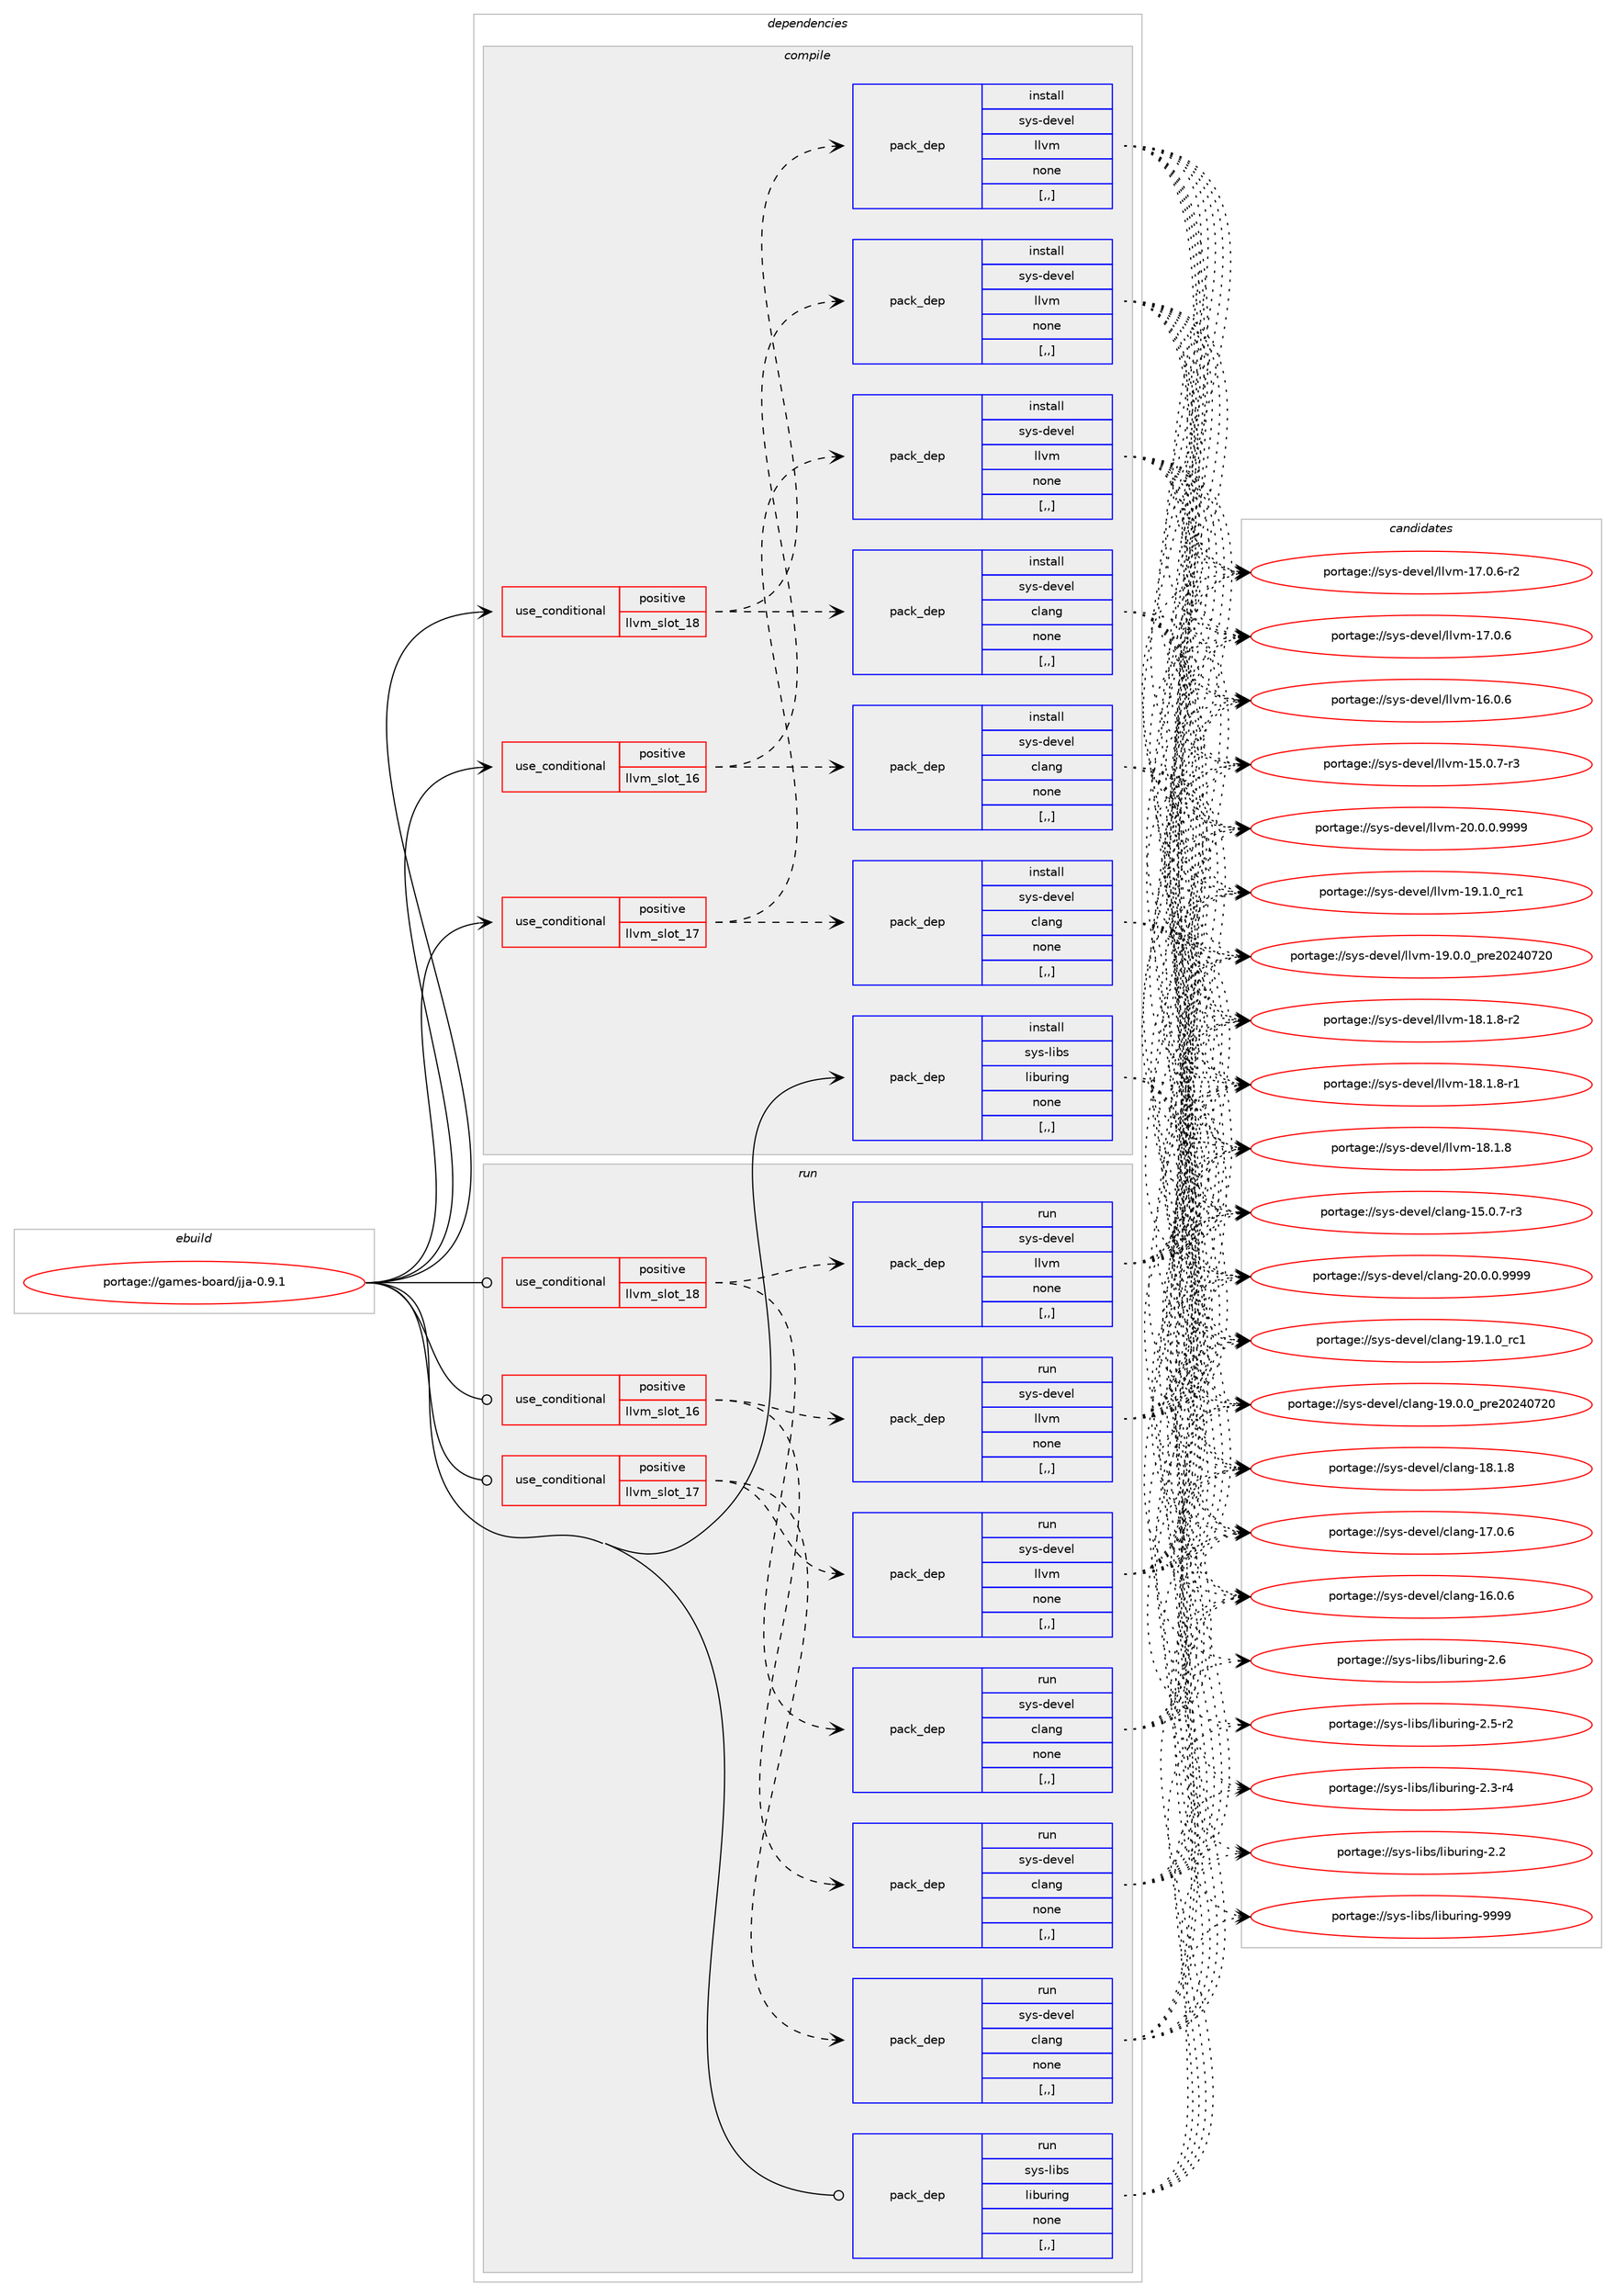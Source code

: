 digraph prolog {

# *************
# Graph options
# *************

newrank=true;
concentrate=true;
compound=true;
graph [rankdir=LR,fontname=Helvetica,fontsize=10,ranksep=1.5];#, ranksep=2.5, nodesep=0.2];
edge  [arrowhead=vee];
node  [fontname=Helvetica,fontsize=10];

# **********
# The ebuild
# **********

subgraph cluster_leftcol {
color=gray;
label=<<i>ebuild</i>>;
id [label="portage://games-board/jja-0.9.1", color=red, width=4, href="../games-board/jja-0.9.1.svg"];
}

# ****************
# The dependencies
# ****************

subgraph cluster_midcol {
color=gray;
label=<<i>dependencies</i>>;
subgraph cluster_compile {
fillcolor="#eeeeee";
style=filled;
label=<<i>compile</i>>;
subgraph cond63025 {
dependency225923 [label=<<TABLE BORDER="0" CELLBORDER="1" CELLSPACING="0" CELLPADDING="4"><TR><TD ROWSPAN="3" CELLPADDING="10">use_conditional</TD></TR><TR><TD>positive</TD></TR><TR><TD>llvm_slot_16</TD></TR></TABLE>>, shape=none, color=red];
subgraph pack161417 {
dependency225924 [label=<<TABLE BORDER="0" CELLBORDER="1" CELLSPACING="0" CELLPADDING="4" WIDTH="220"><TR><TD ROWSPAN="6" CELLPADDING="30">pack_dep</TD></TR><TR><TD WIDTH="110">install</TD></TR><TR><TD>sys-devel</TD></TR><TR><TD>clang</TD></TR><TR><TD>none</TD></TR><TR><TD>[,,]</TD></TR></TABLE>>, shape=none, color=blue];
}
dependency225923:e -> dependency225924:w [weight=20,style="dashed",arrowhead="vee"];
subgraph pack161418 {
dependency225925 [label=<<TABLE BORDER="0" CELLBORDER="1" CELLSPACING="0" CELLPADDING="4" WIDTH="220"><TR><TD ROWSPAN="6" CELLPADDING="30">pack_dep</TD></TR><TR><TD WIDTH="110">install</TD></TR><TR><TD>sys-devel</TD></TR><TR><TD>llvm</TD></TR><TR><TD>none</TD></TR><TR><TD>[,,]</TD></TR></TABLE>>, shape=none, color=blue];
}
dependency225923:e -> dependency225925:w [weight=20,style="dashed",arrowhead="vee"];
}
id:e -> dependency225923:w [weight=20,style="solid",arrowhead="vee"];
subgraph cond63026 {
dependency225926 [label=<<TABLE BORDER="0" CELLBORDER="1" CELLSPACING="0" CELLPADDING="4"><TR><TD ROWSPAN="3" CELLPADDING="10">use_conditional</TD></TR><TR><TD>positive</TD></TR><TR><TD>llvm_slot_17</TD></TR></TABLE>>, shape=none, color=red];
subgraph pack161419 {
dependency225927 [label=<<TABLE BORDER="0" CELLBORDER="1" CELLSPACING="0" CELLPADDING="4" WIDTH="220"><TR><TD ROWSPAN="6" CELLPADDING="30">pack_dep</TD></TR><TR><TD WIDTH="110">install</TD></TR><TR><TD>sys-devel</TD></TR><TR><TD>clang</TD></TR><TR><TD>none</TD></TR><TR><TD>[,,]</TD></TR></TABLE>>, shape=none, color=blue];
}
dependency225926:e -> dependency225927:w [weight=20,style="dashed",arrowhead="vee"];
subgraph pack161420 {
dependency225928 [label=<<TABLE BORDER="0" CELLBORDER="1" CELLSPACING="0" CELLPADDING="4" WIDTH="220"><TR><TD ROWSPAN="6" CELLPADDING="30">pack_dep</TD></TR><TR><TD WIDTH="110">install</TD></TR><TR><TD>sys-devel</TD></TR><TR><TD>llvm</TD></TR><TR><TD>none</TD></TR><TR><TD>[,,]</TD></TR></TABLE>>, shape=none, color=blue];
}
dependency225926:e -> dependency225928:w [weight=20,style="dashed",arrowhead="vee"];
}
id:e -> dependency225926:w [weight=20,style="solid",arrowhead="vee"];
subgraph cond63027 {
dependency225929 [label=<<TABLE BORDER="0" CELLBORDER="1" CELLSPACING="0" CELLPADDING="4"><TR><TD ROWSPAN="3" CELLPADDING="10">use_conditional</TD></TR><TR><TD>positive</TD></TR><TR><TD>llvm_slot_18</TD></TR></TABLE>>, shape=none, color=red];
subgraph pack161421 {
dependency225930 [label=<<TABLE BORDER="0" CELLBORDER="1" CELLSPACING="0" CELLPADDING="4" WIDTH="220"><TR><TD ROWSPAN="6" CELLPADDING="30">pack_dep</TD></TR><TR><TD WIDTH="110">install</TD></TR><TR><TD>sys-devel</TD></TR><TR><TD>clang</TD></TR><TR><TD>none</TD></TR><TR><TD>[,,]</TD></TR></TABLE>>, shape=none, color=blue];
}
dependency225929:e -> dependency225930:w [weight=20,style="dashed",arrowhead="vee"];
subgraph pack161422 {
dependency225931 [label=<<TABLE BORDER="0" CELLBORDER="1" CELLSPACING="0" CELLPADDING="4" WIDTH="220"><TR><TD ROWSPAN="6" CELLPADDING="30">pack_dep</TD></TR><TR><TD WIDTH="110">install</TD></TR><TR><TD>sys-devel</TD></TR><TR><TD>llvm</TD></TR><TR><TD>none</TD></TR><TR><TD>[,,]</TD></TR></TABLE>>, shape=none, color=blue];
}
dependency225929:e -> dependency225931:w [weight=20,style="dashed",arrowhead="vee"];
}
id:e -> dependency225929:w [weight=20,style="solid",arrowhead="vee"];
subgraph pack161423 {
dependency225932 [label=<<TABLE BORDER="0" CELLBORDER="1" CELLSPACING="0" CELLPADDING="4" WIDTH="220"><TR><TD ROWSPAN="6" CELLPADDING="30">pack_dep</TD></TR><TR><TD WIDTH="110">install</TD></TR><TR><TD>sys-libs</TD></TR><TR><TD>liburing</TD></TR><TR><TD>none</TD></TR><TR><TD>[,,]</TD></TR></TABLE>>, shape=none, color=blue];
}
id:e -> dependency225932:w [weight=20,style="solid",arrowhead="vee"];
}
subgraph cluster_compileandrun {
fillcolor="#eeeeee";
style=filled;
label=<<i>compile and run</i>>;
}
subgraph cluster_run {
fillcolor="#eeeeee";
style=filled;
label=<<i>run</i>>;
subgraph cond63028 {
dependency225933 [label=<<TABLE BORDER="0" CELLBORDER="1" CELLSPACING="0" CELLPADDING="4"><TR><TD ROWSPAN="3" CELLPADDING="10">use_conditional</TD></TR><TR><TD>positive</TD></TR><TR><TD>llvm_slot_16</TD></TR></TABLE>>, shape=none, color=red];
subgraph pack161424 {
dependency225934 [label=<<TABLE BORDER="0" CELLBORDER="1" CELLSPACING="0" CELLPADDING="4" WIDTH="220"><TR><TD ROWSPAN="6" CELLPADDING="30">pack_dep</TD></TR><TR><TD WIDTH="110">run</TD></TR><TR><TD>sys-devel</TD></TR><TR><TD>clang</TD></TR><TR><TD>none</TD></TR><TR><TD>[,,]</TD></TR></TABLE>>, shape=none, color=blue];
}
dependency225933:e -> dependency225934:w [weight=20,style="dashed",arrowhead="vee"];
subgraph pack161425 {
dependency225935 [label=<<TABLE BORDER="0" CELLBORDER="1" CELLSPACING="0" CELLPADDING="4" WIDTH="220"><TR><TD ROWSPAN="6" CELLPADDING="30">pack_dep</TD></TR><TR><TD WIDTH="110">run</TD></TR><TR><TD>sys-devel</TD></TR><TR><TD>llvm</TD></TR><TR><TD>none</TD></TR><TR><TD>[,,]</TD></TR></TABLE>>, shape=none, color=blue];
}
dependency225933:e -> dependency225935:w [weight=20,style="dashed",arrowhead="vee"];
}
id:e -> dependency225933:w [weight=20,style="solid",arrowhead="odot"];
subgraph cond63029 {
dependency225936 [label=<<TABLE BORDER="0" CELLBORDER="1" CELLSPACING="0" CELLPADDING="4"><TR><TD ROWSPAN="3" CELLPADDING="10">use_conditional</TD></TR><TR><TD>positive</TD></TR><TR><TD>llvm_slot_17</TD></TR></TABLE>>, shape=none, color=red];
subgraph pack161426 {
dependency225937 [label=<<TABLE BORDER="0" CELLBORDER="1" CELLSPACING="0" CELLPADDING="4" WIDTH="220"><TR><TD ROWSPAN="6" CELLPADDING="30">pack_dep</TD></TR><TR><TD WIDTH="110">run</TD></TR><TR><TD>sys-devel</TD></TR><TR><TD>clang</TD></TR><TR><TD>none</TD></TR><TR><TD>[,,]</TD></TR></TABLE>>, shape=none, color=blue];
}
dependency225936:e -> dependency225937:w [weight=20,style="dashed",arrowhead="vee"];
subgraph pack161427 {
dependency225938 [label=<<TABLE BORDER="0" CELLBORDER="1" CELLSPACING="0" CELLPADDING="4" WIDTH="220"><TR><TD ROWSPAN="6" CELLPADDING="30">pack_dep</TD></TR><TR><TD WIDTH="110">run</TD></TR><TR><TD>sys-devel</TD></TR><TR><TD>llvm</TD></TR><TR><TD>none</TD></TR><TR><TD>[,,]</TD></TR></TABLE>>, shape=none, color=blue];
}
dependency225936:e -> dependency225938:w [weight=20,style="dashed",arrowhead="vee"];
}
id:e -> dependency225936:w [weight=20,style="solid",arrowhead="odot"];
subgraph cond63030 {
dependency225939 [label=<<TABLE BORDER="0" CELLBORDER="1" CELLSPACING="0" CELLPADDING="4"><TR><TD ROWSPAN="3" CELLPADDING="10">use_conditional</TD></TR><TR><TD>positive</TD></TR><TR><TD>llvm_slot_18</TD></TR></TABLE>>, shape=none, color=red];
subgraph pack161428 {
dependency225940 [label=<<TABLE BORDER="0" CELLBORDER="1" CELLSPACING="0" CELLPADDING="4" WIDTH="220"><TR><TD ROWSPAN="6" CELLPADDING="30">pack_dep</TD></TR><TR><TD WIDTH="110">run</TD></TR><TR><TD>sys-devel</TD></TR><TR><TD>clang</TD></TR><TR><TD>none</TD></TR><TR><TD>[,,]</TD></TR></TABLE>>, shape=none, color=blue];
}
dependency225939:e -> dependency225940:w [weight=20,style="dashed",arrowhead="vee"];
subgraph pack161429 {
dependency225941 [label=<<TABLE BORDER="0" CELLBORDER="1" CELLSPACING="0" CELLPADDING="4" WIDTH="220"><TR><TD ROWSPAN="6" CELLPADDING="30">pack_dep</TD></TR><TR><TD WIDTH="110">run</TD></TR><TR><TD>sys-devel</TD></TR><TR><TD>llvm</TD></TR><TR><TD>none</TD></TR><TR><TD>[,,]</TD></TR></TABLE>>, shape=none, color=blue];
}
dependency225939:e -> dependency225941:w [weight=20,style="dashed",arrowhead="vee"];
}
id:e -> dependency225939:w [weight=20,style="solid",arrowhead="odot"];
subgraph pack161430 {
dependency225942 [label=<<TABLE BORDER="0" CELLBORDER="1" CELLSPACING="0" CELLPADDING="4" WIDTH="220"><TR><TD ROWSPAN="6" CELLPADDING="30">pack_dep</TD></TR><TR><TD WIDTH="110">run</TD></TR><TR><TD>sys-libs</TD></TR><TR><TD>liburing</TD></TR><TR><TD>none</TD></TR><TR><TD>[,,]</TD></TR></TABLE>>, shape=none, color=blue];
}
id:e -> dependency225942:w [weight=20,style="solid",arrowhead="odot"];
}
}

# **************
# The candidates
# **************

subgraph cluster_choices {
rank=same;
color=gray;
label=<<i>candidates</i>>;

subgraph choice161417 {
color=black;
nodesep=1;
choice11512111545100101118101108479910897110103455048464846484657575757 [label="portage://sys-devel/clang-20.0.0.9999", color=red, width=4,href="../sys-devel/clang-20.0.0.9999.svg"];
choice1151211154510010111810110847991089711010345495746494648951149949 [label="portage://sys-devel/clang-19.1.0_rc1", color=red, width=4,href="../sys-devel/clang-19.1.0_rc1.svg"];
choice1151211154510010111810110847991089711010345495746484648951121141015048505248555048 [label="portage://sys-devel/clang-19.0.0_pre20240720", color=red, width=4,href="../sys-devel/clang-19.0.0_pre20240720.svg"];
choice1151211154510010111810110847991089711010345495646494656 [label="portage://sys-devel/clang-18.1.8", color=red, width=4,href="../sys-devel/clang-18.1.8.svg"];
choice1151211154510010111810110847991089711010345495546484654 [label="portage://sys-devel/clang-17.0.6", color=red, width=4,href="../sys-devel/clang-17.0.6.svg"];
choice1151211154510010111810110847991089711010345495446484654 [label="portage://sys-devel/clang-16.0.6", color=red, width=4,href="../sys-devel/clang-16.0.6.svg"];
choice11512111545100101118101108479910897110103454953464846554511451 [label="portage://sys-devel/clang-15.0.7-r3", color=red, width=4,href="../sys-devel/clang-15.0.7-r3.svg"];
dependency225924:e -> choice11512111545100101118101108479910897110103455048464846484657575757:w [style=dotted,weight="100"];
dependency225924:e -> choice1151211154510010111810110847991089711010345495746494648951149949:w [style=dotted,weight="100"];
dependency225924:e -> choice1151211154510010111810110847991089711010345495746484648951121141015048505248555048:w [style=dotted,weight="100"];
dependency225924:e -> choice1151211154510010111810110847991089711010345495646494656:w [style=dotted,weight="100"];
dependency225924:e -> choice1151211154510010111810110847991089711010345495546484654:w [style=dotted,weight="100"];
dependency225924:e -> choice1151211154510010111810110847991089711010345495446484654:w [style=dotted,weight="100"];
dependency225924:e -> choice11512111545100101118101108479910897110103454953464846554511451:w [style=dotted,weight="100"];
}
subgraph choice161418 {
color=black;
nodesep=1;
choice1151211154510010111810110847108108118109455048464846484657575757 [label="portage://sys-devel/llvm-20.0.0.9999", color=red, width=4,href="../sys-devel/llvm-20.0.0.9999.svg"];
choice115121115451001011181011084710810811810945495746494648951149949 [label="portage://sys-devel/llvm-19.1.0_rc1", color=red, width=4,href="../sys-devel/llvm-19.1.0_rc1.svg"];
choice115121115451001011181011084710810811810945495746484648951121141015048505248555048 [label="portage://sys-devel/llvm-19.0.0_pre20240720", color=red, width=4,href="../sys-devel/llvm-19.0.0_pre20240720.svg"];
choice1151211154510010111810110847108108118109454956464946564511450 [label="portage://sys-devel/llvm-18.1.8-r2", color=red, width=4,href="../sys-devel/llvm-18.1.8-r2.svg"];
choice1151211154510010111810110847108108118109454956464946564511449 [label="portage://sys-devel/llvm-18.1.8-r1", color=red, width=4,href="../sys-devel/llvm-18.1.8-r1.svg"];
choice115121115451001011181011084710810811810945495646494656 [label="portage://sys-devel/llvm-18.1.8", color=red, width=4,href="../sys-devel/llvm-18.1.8.svg"];
choice1151211154510010111810110847108108118109454955464846544511450 [label="portage://sys-devel/llvm-17.0.6-r2", color=red, width=4,href="../sys-devel/llvm-17.0.6-r2.svg"];
choice115121115451001011181011084710810811810945495546484654 [label="portage://sys-devel/llvm-17.0.6", color=red, width=4,href="../sys-devel/llvm-17.0.6.svg"];
choice115121115451001011181011084710810811810945495446484654 [label="portage://sys-devel/llvm-16.0.6", color=red, width=4,href="../sys-devel/llvm-16.0.6.svg"];
choice1151211154510010111810110847108108118109454953464846554511451 [label="portage://sys-devel/llvm-15.0.7-r3", color=red, width=4,href="../sys-devel/llvm-15.0.7-r3.svg"];
dependency225925:e -> choice1151211154510010111810110847108108118109455048464846484657575757:w [style=dotted,weight="100"];
dependency225925:e -> choice115121115451001011181011084710810811810945495746494648951149949:w [style=dotted,weight="100"];
dependency225925:e -> choice115121115451001011181011084710810811810945495746484648951121141015048505248555048:w [style=dotted,weight="100"];
dependency225925:e -> choice1151211154510010111810110847108108118109454956464946564511450:w [style=dotted,weight="100"];
dependency225925:e -> choice1151211154510010111810110847108108118109454956464946564511449:w [style=dotted,weight="100"];
dependency225925:e -> choice115121115451001011181011084710810811810945495646494656:w [style=dotted,weight="100"];
dependency225925:e -> choice1151211154510010111810110847108108118109454955464846544511450:w [style=dotted,weight="100"];
dependency225925:e -> choice115121115451001011181011084710810811810945495546484654:w [style=dotted,weight="100"];
dependency225925:e -> choice115121115451001011181011084710810811810945495446484654:w [style=dotted,weight="100"];
dependency225925:e -> choice1151211154510010111810110847108108118109454953464846554511451:w [style=dotted,weight="100"];
}
subgraph choice161419 {
color=black;
nodesep=1;
choice11512111545100101118101108479910897110103455048464846484657575757 [label="portage://sys-devel/clang-20.0.0.9999", color=red, width=4,href="../sys-devel/clang-20.0.0.9999.svg"];
choice1151211154510010111810110847991089711010345495746494648951149949 [label="portage://sys-devel/clang-19.1.0_rc1", color=red, width=4,href="../sys-devel/clang-19.1.0_rc1.svg"];
choice1151211154510010111810110847991089711010345495746484648951121141015048505248555048 [label="portage://sys-devel/clang-19.0.0_pre20240720", color=red, width=4,href="../sys-devel/clang-19.0.0_pre20240720.svg"];
choice1151211154510010111810110847991089711010345495646494656 [label="portage://sys-devel/clang-18.1.8", color=red, width=4,href="../sys-devel/clang-18.1.8.svg"];
choice1151211154510010111810110847991089711010345495546484654 [label="portage://sys-devel/clang-17.0.6", color=red, width=4,href="../sys-devel/clang-17.0.6.svg"];
choice1151211154510010111810110847991089711010345495446484654 [label="portage://sys-devel/clang-16.0.6", color=red, width=4,href="../sys-devel/clang-16.0.6.svg"];
choice11512111545100101118101108479910897110103454953464846554511451 [label="portage://sys-devel/clang-15.0.7-r3", color=red, width=4,href="../sys-devel/clang-15.0.7-r3.svg"];
dependency225927:e -> choice11512111545100101118101108479910897110103455048464846484657575757:w [style=dotted,weight="100"];
dependency225927:e -> choice1151211154510010111810110847991089711010345495746494648951149949:w [style=dotted,weight="100"];
dependency225927:e -> choice1151211154510010111810110847991089711010345495746484648951121141015048505248555048:w [style=dotted,weight="100"];
dependency225927:e -> choice1151211154510010111810110847991089711010345495646494656:w [style=dotted,weight="100"];
dependency225927:e -> choice1151211154510010111810110847991089711010345495546484654:w [style=dotted,weight="100"];
dependency225927:e -> choice1151211154510010111810110847991089711010345495446484654:w [style=dotted,weight="100"];
dependency225927:e -> choice11512111545100101118101108479910897110103454953464846554511451:w [style=dotted,weight="100"];
}
subgraph choice161420 {
color=black;
nodesep=1;
choice1151211154510010111810110847108108118109455048464846484657575757 [label="portage://sys-devel/llvm-20.0.0.9999", color=red, width=4,href="../sys-devel/llvm-20.0.0.9999.svg"];
choice115121115451001011181011084710810811810945495746494648951149949 [label="portage://sys-devel/llvm-19.1.0_rc1", color=red, width=4,href="../sys-devel/llvm-19.1.0_rc1.svg"];
choice115121115451001011181011084710810811810945495746484648951121141015048505248555048 [label="portage://sys-devel/llvm-19.0.0_pre20240720", color=red, width=4,href="../sys-devel/llvm-19.0.0_pre20240720.svg"];
choice1151211154510010111810110847108108118109454956464946564511450 [label="portage://sys-devel/llvm-18.1.8-r2", color=red, width=4,href="../sys-devel/llvm-18.1.8-r2.svg"];
choice1151211154510010111810110847108108118109454956464946564511449 [label="portage://sys-devel/llvm-18.1.8-r1", color=red, width=4,href="../sys-devel/llvm-18.1.8-r1.svg"];
choice115121115451001011181011084710810811810945495646494656 [label="portage://sys-devel/llvm-18.1.8", color=red, width=4,href="../sys-devel/llvm-18.1.8.svg"];
choice1151211154510010111810110847108108118109454955464846544511450 [label="portage://sys-devel/llvm-17.0.6-r2", color=red, width=4,href="../sys-devel/llvm-17.0.6-r2.svg"];
choice115121115451001011181011084710810811810945495546484654 [label="portage://sys-devel/llvm-17.0.6", color=red, width=4,href="../sys-devel/llvm-17.0.6.svg"];
choice115121115451001011181011084710810811810945495446484654 [label="portage://sys-devel/llvm-16.0.6", color=red, width=4,href="../sys-devel/llvm-16.0.6.svg"];
choice1151211154510010111810110847108108118109454953464846554511451 [label="portage://sys-devel/llvm-15.0.7-r3", color=red, width=4,href="../sys-devel/llvm-15.0.7-r3.svg"];
dependency225928:e -> choice1151211154510010111810110847108108118109455048464846484657575757:w [style=dotted,weight="100"];
dependency225928:e -> choice115121115451001011181011084710810811810945495746494648951149949:w [style=dotted,weight="100"];
dependency225928:e -> choice115121115451001011181011084710810811810945495746484648951121141015048505248555048:w [style=dotted,weight="100"];
dependency225928:e -> choice1151211154510010111810110847108108118109454956464946564511450:w [style=dotted,weight="100"];
dependency225928:e -> choice1151211154510010111810110847108108118109454956464946564511449:w [style=dotted,weight="100"];
dependency225928:e -> choice115121115451001011181011084710810811810945495646494656:w [style=dotted,weight="100"];
dependency225928:e -> choice1151211154510010111810110847108108118109454955464846544511450:w [style=dotted,weight="100"];
dependency225928:e -> choice115121115451001011181011084710810811810945495546484654:w [style=dotted,weight="100"];
dependency225928:e -> choice115121115451001011181011084710810811810945495446484654:w [style=dotted,weight="100"];
dependency225928:e -> choice1151211154510010111810110847108108118109454953464846554511451:w [style=dotted,weight="100"];
}
subgraph choice161421 {
color=black;
nodesep=1;
choice11512111545100101118101108479910897110103455048464846484657575757 [label="portage://sys-devel/clang-20.0.0.9999", color=red, width=4,href="../sys-devel/clang-20.0.0.9999.svg"];
choice1151211154510010111810110847991089711010345495746494648951149949 [label="portage://sys-devel/clang-19.1.0_rc1", color=red, width=4,href="../sys-devel/clang-19.1.0_rc1.svg"];
choice1151211154510010111810110847991089711010345495746484648951121141015048505248555048 [label="portage://sys-devel/clang-19.0.0_pre20240720", color=red, width=4,href="../sys-devel/clang-19.0.0_pre20240720.svg"];
choice1151211154510010111810110847991089711010345495646494656 [label="portage://sys-devel/clang-18.1.8", color=red, width=4,href="../sys-devel/clang-18.1.8.svg"];
choice1151211154510010111810110847991089711010345495546484654 [label="portage://sys-devel/clang-17.0.6", color=red, width=4,href="../sys-devel/clang-17.0.6.svg"];
choice1151211154510010111810110847991089711010345495446484654 [label="portage://sys-devel/clang-16.0.6", color=red, width=4,href="../sys-devel/clang-16.0.6.svg"];
choice11512111545100101118101108479910897110103454953464846554511451 [label="portage://sys-devel/clang-15.0.7-r3", color=red, width=4,href="../sys-devel/clang-15.0.7-r3.svg"];
dependency225930:e -> choice11512111545100101118101108479910897110103455048464846484657575757:w [style=dotted,weight="100"];
dependency225930:e -> choice1151211154510010111810110847991089711010345495746494648951149949:w [style=dotted,weight="100"];
dependency225930:e -> choice1151211154510010111810110847991089711010345495746484648951121141015048505248555048:w [style=dotted,weight="100"];
dependency225930:e -> choice1151211154510010111810110847991089711010345495646494656:w [style=dotted,weight="100"];
dependency225930:e -> choice1151211154510010111810110847991089711010345495546484654:w [style=dotted,weight="100"];
dependency225930:e -> choice1151211154510010111810110847991089711010345495446484654:w [style=dotted,weight="100"];
dependency225930:e -> choice11512111545100101118101108479910897110103454953464846554511451:w [style=dotted,weight="100"];
}
subgraph choice161422 {
color=black;
nodesep=1;
choice1151211154510010111810110847108108118109455048464846484657575757 [label="portage://sys-devel/llvm-20.0.0.9999", color=red, width=4,href="../sys-devel/llvm-20.0.0.9999.svg"];
choice115121115451001011181011084710810811810945495746494648951149949 [label="portage://sys-devel/llvm-19.1.0_rc1", color=red, width=4,href="../sys-devel/llvm-19.1.0_rc1.svg"];
choice115121115451001011181011084710810811810945495746484648951121141015048505248555048 [label="portage://sys-devel/llvm-19.0.0_pre20240720", color=red, width=4,href="../sys-devel/llvm-19.0.0_pre20240720.svg"];
choice1151211154510010111810110847108108118109454956464946564511450 [label="portage://sys-devel/llvm-18.1.8-r2", color=red, width=4,href="../sys-devel/llvm-18.1.8-r2.svg"];
choice1151211154510010111810110847108108118109454956464946564511449 [label="portage://sys-devel/llvm-18.1.8-r1", color=red, width=4,href="../sys-devel/llvm-18.1.8-r1.svg"];
choice115121115451001011181011084710810811810945495646494656 [label="portage://sys-devel/llvm-18.1.8", color=red, width=4,href="../sys-devel/llvm-18.1.8.svg"];
choice1151211154510010111810110847108108118109454955464846544511450 [label="portage://sys-devel/llvm-17.0.6-r2", color=red, width=4,href="../sys-devel/llvm-17.0.6-r2.svg"];
choice115121115451001011181011084710810811810945495546484654 [label="portage://sys-devel/llvm-17.0.6", color=red, width=4,href="../sys-devel/llvm-17.0.6.svg"];
choice115121115451001011181011084710810811810945495446484654 [label="portage://sys-devel/llvm-16.0.6", color=red, width=4,href="../sys-devel/llvm-16.0.6.svg"];
choice1151211154510010111810110847108108118109454953464846554511451 [label="portage://sys-devel/llvm-15.0.7-r3", color=red, width=4,href="../sys-devel/llvm-15.0.7-r3.svg"];
dependency225931:e -> choice1151211154510010111810110847108108118109455048464846484657575757:w [style=dotted,weight="100"];
dependency225931:e -> choice115121115451001011181011084710810811810945495746494648951149949:w [style=dotted,weight="100"];
dependency225931:e -> choice115121115451001011181011084710810811810945495746484648951121141015048505248555048:w [style=dotted,weight="100"];
dependency225931:e -> choice1151211154510010111810110847108108118109454956464946564511450:w [style=dotted,weight="100"];
dependency225931:e -> choice1151211154510010111810110847108108118109454956464946564511449:w [style=dotted,weight="100"];
dependency225931:e -> choice115121115451001011181011084710810811810945495646494656:w [style=dotted,weight="100"];
dependency225931:e -> choice1151211154510010111810110847108108118109454955464846544511450:w [style=dotted,weight="100"];
dependency225931:e -> choice115121115451001011181011084710810811810945495546484654:w [style=dotted,weight="100"];
dependency225931:e -> choice115121115451001011181011084710810811810945495446484654:w [style=dotted,weight="100"];
dependency225931:e -> choice1151211154510010111810110847108108118109454953464846554511451:w [style=dotted,weight="100"];
}
subgraph choice161423 {
color=black;
nodesep=1;
choice115121115451081059811547108105981171141051101034557575757 [label="portage://sys-libs/liburing-9999", color=red, width=4,href="../sys-libs/liburing-9999.svg"];
choice1151211154510810598115471081059811711410511010345504654 [label="portage://sys-libs/liburing-2.6", color=red, width=4,href="../sys-libs/liburing-2.6.svg"];
choice11512111545108105981154710810598117114105110103455046534511450 [label="portage://sys-libs/liburing-2.5-r2", color=red, width=4,href="../sys-libs/liburing-2.5-r2.svg"];
choice11512111545108105981154710810598117114105110103455046514511452 [label="portage://sys-libs/liburing-2.3-r4", color=red, width=4,href="../sys-libs/liburing-2.3-r4.svg"];
choice1151211154510810598115471081059811711410511010345504650 [label="portage://sys-libs/liburing-2.2", color=red, width=4,href="../sys-libs/liburing-2.2.svg"];
dependency225932:e -> choice115121115451081059811547108105981171141051101034557575757:w [style=dotted,weight="100"];
dependency225932:e -> choice1151211154510810598115471081059811711410511010345504654:w [style=dotted,weight="100"];
dependency225932:e -> choice11512111545108105981154710810598117114105110103455046534511450:w [style=dotted,weight="100"];
dependency225932:e -> choice11512111545108105981154710810598117114105110103455046514511452:w [style=dotted,weight="100"];
dependency225932:e -> choice1151211154510810598115471081059811711410511010345504650:w [style=dotted,weight="100"];
}
subgraph choice161424 {
color=black;
nodesep=1;
choice11512111545100101118101108479910897110103455048464846484657575757 [label="portage://sys-devel/clang-20.0.0.9999", color=red, width=4,href="../sys-devel/clang-20.0.0.9999.svg"];
choice1151211154510010111810110847991089711010345495746494648951149949 [label="portage://sys-devel/clang-19.1.0_rc1", color=red, width=4,href="../sys-devel/clang-19.1.0_rc1.svg"];
choice1151211154510010111810110847991089711010345495746484648951121141015048505248555048 [label="portage://sys-devel/clang-19.0.0_pre20240720", color=red, width=4,href="../sys-devel/clang-19.0.0_pre20240720.svg"];
choice1151211154510010111810110847991089711010345495646494656 [label="portage://sys-devel/clang-18.1.8", color=red, width=4,href="../sys-devel/clang-18.1.8.svg"];
choice1151211154510010111810110847991089711010345495546484654 [label="portage://sys-devel/clang-17.0.6", color=red, width=4,href="../sys-devel/clang-17.0.6.svg"];
choice1151211154510010111810110847991089711010345495446484654 [label="portage://sys-devel/clang-16.0.6", color=red, width=4,href="../sys-devel/clang-16.0.6.svg"];
choice11512111545100101118101108479910897110103454953464846554511451 [label="portage://sys-devel/clang-15.0.7-r3", color=red, width=4,href="../sys-devel/clang-15.0.7-r3.svg"];
dependency225934:e -> choice11512111545100101118101108479910897110103455048464846484657575757:w [style=dotted,weight="100"];
dependency225934:e -> choice1151211154510010111810110847991089711010345495746494648951149949:w [style=dotted,weight="100"];
dependency225934:e -> choice1151211154510010111810110847991089711010345495746484648951121141015048505248555048:w [style=dotted,weight="100"];
dependency225934:e -> choice1151211154510010111810110847991089711010345495646494656:w [style=dotted,weight="100"];
dependency225934:e -> choice1151211154510010111810110847991089711010345495546484654:w [style=dotted,weight="100"];
dependency225934:e -> choice1151211154510010111810110847991089711010345495446484654:w [style=dotted,weight="100"];
dependency225934:e -> choice11512111545100101118101108479910897110103454953464846554511451:w [style=dotted,weight="100"];
}
subgraph choice161425 {
color=black;
nodesep=1;
choice1151211154510010111810110847108108118109455048464846484657575757 [label="portage://sys-devel/llvm-20.0.0.9999", color=red, width=4,href="../sys-devel/llvm-20.0.0.9999.svg"];
choice115121115451001011181011084710810811810945495746494648951149949 [label="portage://sys-devel/llvm-19.1.0_rc1", color=red, width=4,href="../sys-devel/llvm-19.1.0_rc1.svg"];
choice115121115451001011181011084710810811810945495746484648951121141015048505248555048 [label="portage://sys-devel/llvm-19.0.0_pre20240720", color=red, width=4,href="../sys-devel/llvm-19.0.0_pre20240720.svg"];
choice1151211154510010111810110847108108118109454956464946564511450 [label="portage://sys-devel/llvm-18.1.8-r2", color=red, width=4,href="../sys-devel/llvm-18.1.8-r2.svg"];
choice1151211154510010111810110847108108118109454956464946564511449 [label="portage://sys-devel/llvm-18.1.8-r1", color=red, width=4,href="../sys-devel/llvm-18.1.8-r1.svg"];
choice115121115451001011181011084710810811810945495646494656 [label="portage://sys-devel/llvm-18.1.8", color=red, width=4,href="../sys-devel/llvm-18.1.8.svg"];
choice1151211154510010111810110847108108118109454955464846544511450 [label="portage://sys-devel/llvm-17.0.6-r2", color=red, width=4,href="../sys-devel/llvm-17.0.6-r2.svg"];
choice115121115451001011181011084710810811810945495546484654 [label="portage://sys-devel/llvm-17.0.6", color=red, width=4,href="../sys-devel/llvm-17.0.6.svg"];
choice115121115451001011181011084710810811810945495446484654 [label="portage://sys-devel/llvm-16.0.6", color=red, width=4,href="../sys-devel/llvm-16.0.6.svg"];
choice1151211154510010111810110847108108118109454953464846554511451 [label="portage://sys-devel/llvm-15.0.7-r3", color=red, width=4,href="../sys-devel/llvm-15.0.7-r3.svg"];
dependency225935:e -> choice1151211154510010111810110847108108118109455048464846484657575757:w [style=dotted,weight="100"];
dependency225935:e -> choice115121115451001011181011084710810811810945495746494648951149949:w [style=dotted,weight="100"];
dependency225935:e -> choice115121115451001011181011084710810811810945495746484648951121141015048505248555048:w [style=dotted,weight="100"];
dependency225935:e -> choice1151211154510010111810110847108108118109454956464946564511450:w [style=dotted,weight="100"];
dependency225935:e -> choice1151211154510010111810110847108108118109454956464946564511449:w [style=dotted,weight="100"];
dependency225935:e -> choice115121115451001011181011084710810811810945495646494656:w [style=dotted,weight="100"];
dependency225935:e -> choice1151211154510010111810110847108108118109454955464846544511450:w [style=dotted,weight="100"];
dependency225935:e -> choice115121115451001011181011084710810811810945495546484654:w [style=dotted,weight="100"];
dependency225935:e -> choice115121115451001011181011084710810811810945495446484654:w [style=dotted,weight="100"];
dependency225935:e -> choice1151211154510010111810110847108108118109454953464846554511451:w [style=dotted,weight="100"];
}
subgraph choice161426 {
color=black;
nodesep=1;
choice11512111545100101118101108479910897110103455048464846484657575757 [label="portage://sys-devel/clang-20.0.0.9999", color=red, width=4,href="../sys-devel/clang-20.0.0.9999.svg"];
choice1151211154510010111810110847991089711010345495746494648951149949 [label="portage://sys-devel/clang-19.1.0_rc1", color=red, width=4,href="../sys-devel/clang-19.1.0_rc1.svg"];
choice1151211154510010111810110847991089711010345495746484648951121141015048505248555048 [label="portage://sys-devel/clang-19.0.0_pre20240720", color=red, width=4,href="../sys-devel/clang-19.0.0_pre20240720.svg"];
choice1151211154510010111810110847991089711010345495646494656 [label="portage://sys-devel/clang-18.1.8", color=red, width=4,href="../sys-devel/clang-18.1.8.svg"];
choice1151211154510010111810110847991089711010345495546484654 [label="portage://sys-devel/clang-17.0.6", color=red, width=4,href="../sys-devel/clang-17.0.6.svg"];
choice1151211154510010111810110847991089711010345495446484654 [label="portage://sys-devel/clang-16.0.6", color=red, width=4,href="../sys-devel/clang-16.0.6.svg"];
choice11512111545100101118101108479910897110103454953464846554511451 [label="portage://sys-devel/clang-15.0.7-r3", color=red, width=4,href="../sys-devel/clang-15.0.7-r3.svg"];
dependency225937:e -> choice11512111545100101118101108479910897110103455048464846484657575757:w [style=dotted,weight="100"];
dependency225937:e -> choice1151211154510010111810110847991089711010345495746494648951149949:w [style=dotted,weight="100"];
dependency225937:e -> choice1151211154510010111810110847991089711010345495746484648951121141015048505248555048:w [style=dotted,weight="100"];
dependency225937:e -> choice1151211154510010111810110847991089711010345495646494656:w [style=dotted,weight="100"];
dependency225937:e -> choice1151211154510010111810110847991089711010345495546484654:w [style=dotted,weight="100"];
dependency225937:e -> choice1151211154510010111810110847991089711010345495446484654:w [style=dotted,weight="100"];
dependency225937:e -> choice11512111545100101118101108479910897110103454953464846554511451:w [style=dotted,weight="100"];
}
subgraph choice161427 {
color=black;
nodesep=1;
choice1151211154510010111810110847108108118109455048464846484657575757 [label="portage://sys-devel/llvm-20.0.0.9999", color=red, width=4,href="../sys-devel/llvm-20.0.0.9999.svg"];
choice115121115451001011181011084710810811810945495746494648951149949 [label="portage://sys-devel/llvm-19.1.0_rc1", color=red, width=4,href="../sys-devel/llvm-19.1.0_rc1.svg"];
choice115121115451001011181011084710810811810945495746484648951121141015048505248555048 [label="portage://sys-devel/llvm-19.0.0_pre20240720", color=red, width=4,href="../sys-devel/llvm-19.0.0_pre20240720.svg"];
choice1151211154510010111810110847108108118109454956464946564511450 [label="portage://sys-devel/llvm-18.1.8-r2", color=red, width=4,href="../sys-devel/llvm-18.1.8-r2.svg"];
choice1151211154510010111810110847108108118109454956464946564511449 [label="portage://sys-devel/llvm-18.1.8-r1", color=red, width=4,href="../sys-devel/llvm-18.1.8-r1.svg"];
choice115121115451001011181011084710810811810945495646494656 [label="portage://sys-devel/llvm-18.1.8", color=red, width=4,href="../sys-devel/llvm-18.1.8.svg"];
choice1151211154510010111810110847108108118109454955464846544511450 [label="portage://sys-devel/llvm-17.0.6-r2", color=red, width=4,href="../sys-devel/llvm-17.0.6-r2.svg"];
choice115121115451001011181011084710810811810945495546484654 [label="portage://sys-devel/llvm-17.0.6", color=red, width=4,href="../sys-devel/llvm-17.0.6.svg"];
choice115121115451001011181011084710810811810945495446484654 [label="portage://sys-devel/llvm-16.0.6", color=red, width=4,href="../sys-devel/llvm-16.0.6.svg"];
choice1151211154510010111810110847108108118109454953464846554511451 [label="portage://sys-devel/llvm-15.0.7-r3", color=red, width=4,href="../sys-devel/llvm-15.0.7-r3.svg"];
dependency225938:e -> choice1151211154510010111810110847108108118109455048464846484657575757:w [style=dotted,weight="100"];
dependency225938:e -> choice115121115451001011181011084710810811810945495746494648951149949:w [style=dotted,weight="100"];
dependency225938:e -> choice115121115451001011181011084710810811810945495746484648951121141015048505248555048:w [style=dotted,weight="100"];
dependency225938:e -> choice1151211154510010111810110847108108118109454956464946564511450:w [style=dotted,weight="100"];
dependency225938:e -> choice1151211154510010111810110847108108118109454956464946564511449:w [style=dotted,weight="100"];
dependency225938:e -> choice115121115451001011181011084710810811810945495646494656:w [style=dotted,weight="100"];
dependency225938:e -> choice1151211154510010111810110847108108118109454955464846544511450:w [style=dotted,weight="100"];
dependency225938:e -> choice115121115451001011181011084710810811810945495546484654:w [style=dotted,weight="100"];
dependency225938:e -> choice115121115451001011181011084710810811810945495446484654:w [style=dotted,weight="100"];
dependency225938:e -> choice1151211154510010111810110847108108118109454953464846554511451:w [style=dotted,weight="100"];
}
subgraph choice161428 {
color=black;
nodesep=1;
choice11512111545100101118101108479910897110103455048464846484657575757 [label="portage://sys-devel/clang-20.0.0.9999", color=red, width=4,href="../sys-devel/clang-20.0.0.9999.svg"];
choice1151211154510010111810110847991089711010345495746494648951149949 [label="portage://sys-devel/clang-19.1.0_rc1", color=red, width=4,href="../sys-devel/clang-19.1.0_rc1.svg"];
choice1151211154510010111810110847991089711010345495746484648951121141015048505248555048 [label="portage://sys-devel/clang-19.0.0_pre20240720", color=red, width=4,href="../sys-devel/clang-19.0.0_pre20240720.svg"];
choice1151211154510010111810110847991089711010345495646494656 [label="portage://sys-devel/clang-18.1.8", color=red, width=4,href="../sys-devel/clang-18.1.8.svg"];
choice1151211154510010111810110847991089711010345495546484654 [label="portage://sys-devel/clang-17.0.6", color=red, width=4,href="../sys-devel/clang-17.0.6.svg"];
choice1151211154510010111810110847991089711010345495446484654 [label="portage://sys-devel/clang-16.0.6", color=red, width=4,href="../sys-devel/clang-16.0.6.svg"];
choice11512111545100101118101108479910897110103454953464846554511451 [label="portage://sys-devel/clang-15.0.7-r3", color=red, width=4,href="../sys-devel/clang-15.0.7-r3.svg"];
dependency225940:e -> choice11512111545100101118101108479910897110103455048464846484657575757:w [style=dotted,weight="100"];
dependency225940:e -> choice1151211154510010111810110847991089711010345495746494648951149949:w [style=dotted,weight="100"];
dependency225940:e -> choice1151211154510010111810110847991089711010345495746484648951121141015048505248555048:w [style=dotted,weight="100"];
dependency225940:e -> choice1151211154510010111810110847991089711010345495646494656:w [style=dotted,weight="100"];
dependency225940:e -> choice1151211154510010111810110847991089711010345495546484654:w [style=dotted,weight="100"];
dependency225940:e -> choice1151211154510010111810110847991089711010345495446484654:w [style=dotted,weight="100"];
dependency225940:e -> choice11512111545100101118101108479910897110103454953464846554511451:w [style=dotted,weight="100"];
}
subgraph choice161429 {
color=black;
nodesep=1;
choice1151211154510010111810110847108108118109455048464846484657575757 [label="portage://sys-devel/llvm-20.0.0.9999", color=red, width=4,href="../sys-devel/llvm-20.0.0.9999.svg"];
choice115121115451001011181011084710810811810945495746494648951149949 [label="portage://sys-devel/llvm-19.1.0_rc1", color=red, width=4,href="../sys-devel/llvm-19.1.0_rc1.svg"];
choice115121115451001011181011084710810811810945495746484648951121141015048505248555048 [label="portage://sys-devel/llvm-19.0.0_pre20240720", color=red, width=4,href="../sys-devel/llvm-19.0.0_pre20240720.svg"];
choice1151211154510010111810110847108108118109454956464946564511450 [label="portage://sys-devel/llvm-18.1.8-r2", color=red, width=4,href="../sys-devel/llvm-18.1.8-r2.svg"];
choice1151211154510010111810110847108108118109454956464946564511449 [label="portage://sys-devel/llvm-18.1.8-r1", color=red, width=4,href="../sys-devel/llvm-18.1.8-r1.svg"];
choice115121115451001011181011084710810811810945495646494656 [label="portage://sys-devel/llvm-18.1.8", color=red, width=4,href="../sys-devel/llvm-18.1.8.svg"];
choice1151211154510010111810110847108108118109454955464846544511450 [label="portage://sys-devel/llvm-17.0.6-r2", color=red, width=4,href="../sys-devel/llvm-17.0.6-r2.svg"];
choice115121115451001011181011084710810811810945495546484654 [label="portage://sys-devel/llvm-17.0.6", color=red, width=4,href="../sys-devel/llvm-17.0.6.svg"];
choice115121115451001011181011084710810811810945495446484654 [label="portage://sys-devel/llvm-16.0.6", color=red, width=4,href="../sys-devel/llvm-16.0.6.svg"];
choice1151211154510010111810110847108108118109454953464846554511451 [label="portage://sys-devel/llvm-15.0.7-r3", color=red, width=4,href="../sys-devel/llvm-15.0.7-r3.svg"];
dependency225941:e -> choice1151211154510010111810110847108108118109455048464846484657575757:w [style=dotted,weight="100"];
dependency225941:e -> choice115121115451001011181011084710810811810945495746494648951149949:w [style=dotted,weight="100"];
dependency225941:e -> choice115121115451001011181011084710810811810945495746484648951121141015048505248555048:w [style=dotted,weight="100"];
dependency225941:e -> choice1151211154510010111810110847108108118109454956464946564511450:w [style=dotted,weight="100"];
dependency225941:e -> choice1151211154510010111810110847108108118109454956464946564511449:w [style=dotted,weight="100"];
dependency225941:e -> choice115121115451001011181011084710810811810945495646494656:w [style=dotted,weight="100"];
dependency225941:e -> choice1151211154510010111810110847108108118109454955464846544511450:w [style=dotted,weight="100"];
dependency225941:e -> choice115121115451001011181011084710810811810945495546484654:w [style=dotted,weight="100"];
dependency225941:e -> choice115121115451001011181011084710810811810945495446484654:w [style=dotted,weight="100"];
dependency225941:e -> choice1151211154510010111810110847108108118109454953464846554511451:w [style=dotted,weight="100"];
}
subgraph choice161430 {
color=black;
nodesep=1;
choice115121115451081059811547108105981171141051101034557575757 [label="portage://sys-libs/liburing-9999", color=red, width=4,href="../sys-libs/liburing-9999.svg"];
choice1151211154510810598115471081059811711410511010345504654 [label="portage://sys-libs/liburing-2.6", color=red, width=4,href="../sys-libs/liburing-2.6.svg"];
choice11512111545108105981154710810598117114105110103455046534511450 [label="portage://sys-libs/liburing-2.5-r2", color=red, width=4,href="../sys-libs/liburing-2.5-r2.svg"];
choice11512111545108105981154710810598117114105110103455046514511452 [label="portage://sys-libs/liburing-2.3-r4", color=red, width=4,href="../sys-libs/liburing-2.3-r4.svg"];
choice1151211154510810598115471081059811711410511010345504650 [label="portage://sys-libs/liburing-2.2", color=red, width=4,href="../sys-libs/liburing-2.2.svg"];
dependency225942:e -> choice115121115451081059811547108105981171141051101034557575757:w [style=dotted,weight="100"];
dependency225942:e -> choice1151211154510810598115471081059811711410511010345504654:w [style=dotted,weight="100"];
dependency225942:e -> choice11512111545108105981154710810598117114105110103455046534511450:w [style=dotted,weight="100"];
dependency225942:e -> choice11512111545108105981154710810598117114105110103455046514511452:w [style=dotted,weight="100"];
dependency225942:e -> choice1151211154510810598115471081059811711410511010345504650:w [style=dotted,weight="100"];
}
}

}
